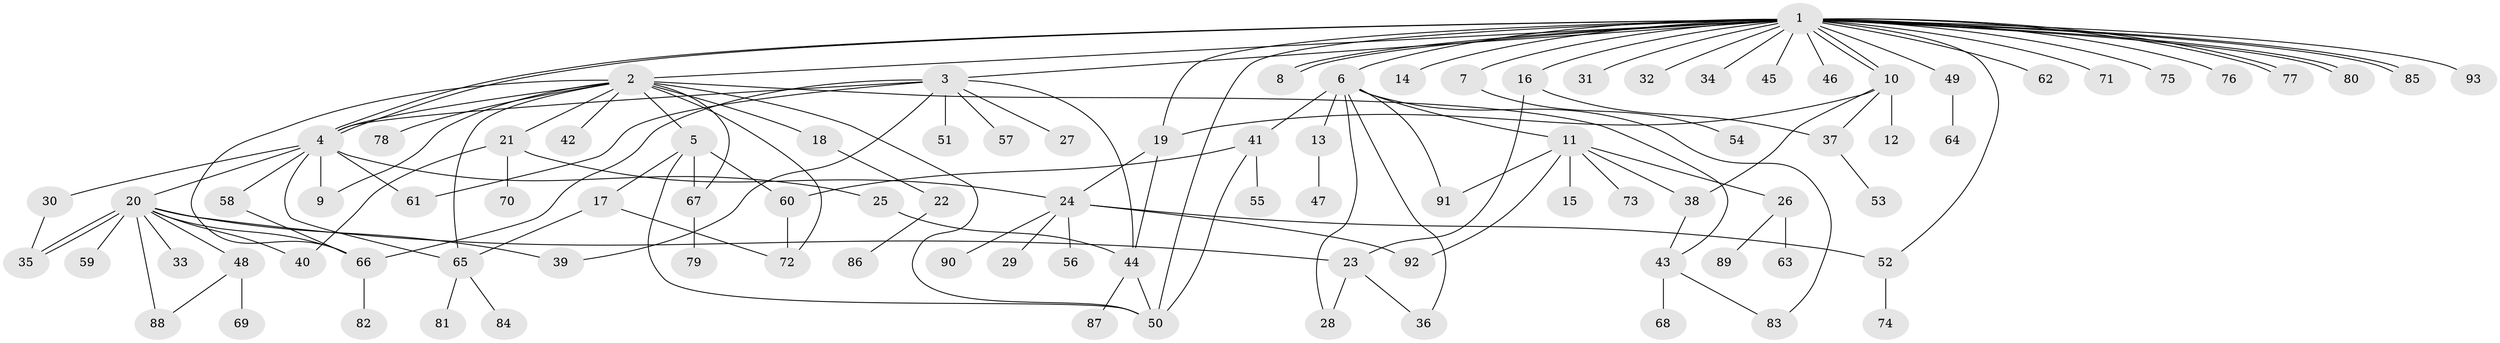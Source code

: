 // Generated by graph-tools (version 1.1) at 2025/11/02/27/25 16:11:12]
// undirected, 93 vertices, 134 edges
graph export_dot {
graph [start="1"]
  node [color=gray90,style=filled];
  1;
  2;
  3;
  4;
  5;
  6;
  7;
  8;
  9;
  10;
  11;
  12;
  13;
  14;
  15;
  16;
  17;
  18;
  19;
  20;
  21;
  22;
  23;
  24;
  25;
  26;
  27;
  28;
  29;
  30;
  31;
  32;
  33;
  34;
  35;
  36;
  37;
  38;
  39;
  40;
  41;
  42;
  43;
  44;
  45;
  46;
  47;
  48;
  49;
  50;
  51;
  52;
  53;
  54;
  55;
  56;
  57;
  58;
  59;
  60;
  61;
  62;
  63;
  64;
  65;
  66;
  67;
  68;
  69;
  70;
  71;
  72;
  73;
  74;
  75;
  76;
  77;
  78;
  79;
  80;
  81;
  82;
  83;
  84;
  85;
  86;
  87;
  88;
  89;
  90;
  91;
  92;
  93;
  1 -- 2;
  1 -- 3;
  1 -- 4;
  1 -- 4;
  1 -- 6;
  1 -- 7;
  1 -- 8;
  1 -- 8;
  1 -- 10;
  1 -- 10;
  1 -- 14;
  1 -- 16;
  1 -- 19;
  1 -- 31;
  1 -- 32;
  1 -- 34;
  1 -- 45;
  1 -- 46;
  1 -- 49;
  1 -- 50;
  1 -- 52;
  1 -- 62;
  1 -- 71;
  1 -- 75;
  1 -- 76;
  1 -- 77;
  1 -- 77;
  1 -- 80;
  1 -- 80;
  1 -- 85;
  1 -- 85;
  1 -- 93;
  2 -- 4;
  2 -- 5;
  2 -- 9;
  2 -- 18;
  2 -- 21;
  2 -- 42;
  2 -- 43;
  2 -- 50;
  2 -- 65;
  2 -- 66;
  2 -- 67;
  2 -- 72;
  2 -- 78;
  3 -- 4;
  3 -- 27;
  3 -- 39;
  3 -- 44;
  3 -- 51;
  3 -- 57;
  3 -- 61;
  3 -- 66;
  4 -- 9;
  4 -- 20;
  4 -- 25;
  4 -- 30;
  4 -- 58;
  4 -- 61;
  4 -- 65;
  5 -- 17;
  5 -- 50;
  5 -- 60;
  5 -- 67;
  6 -- 11;
  6 -- 13;
  6 -- 28;
  6 -- 36;
  6 -- 41;
  6 -- 83;
  6 -- 91;
  7 -- 54;
  10 -- 12;
  10 -- 19;
  10 -- 37;
  10 -- 38;
  11 -- 15;
  11 -- 26;
  11 -- 38;
  11 -- 73;
  11 -- 91;
  11 -- 92;
  13 -- 47;
  16 -- 23;
  16 -- 37;
  17 -- 65;
  17 -- 72;
  18 -- 22;
  19 -- 24;
  19 -- 44;
  20 -- 23;
  20 -- 33;
  20 -- 35;
  20 -- 35;
  20 -- 39;
  20 -- 40;
  20 -- 48;
  20 -- 59;
  20 -- 66;
  20 -- 88;
  21 -- 24;
  21 -- 40;
  21 -- 70;
  22 -- 86;
  23 -- 28;
  23 -- 36;
  24 -- 29;
  24 -- 52;
  24 -- 56;
  24 -- 90;
  24 -- 92;
  25 -- 44;
  26 -- 63;
  26 -- 89;
  30 -- 35;
  37 -- 53;
  38 -- 43;
  41 -- 50;
  41 -- 55;
  41 -- 60;
  43 -- 68;
  43 -- 83;
  44 -- 50;
  44 -- 87;
  48 -- 69;
  48 -- 88;
  49 -- 64;
  52 -- 74;
  58 -- 66;
  60 -- 72;
  65 -- 81;
  65 -- 84;
  66 -- 82;
  67 -- 79;
}
